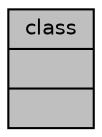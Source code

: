 digraph "class"
{
 // INTERACTIVE_SVG=YES
 // LATEX_PDF_SIZE
  edge [fontname="Helvetica",fontsize="10",labelfontname="Helvetica",labelfontsize="10"];
  node [fontname="Helvetica",fontsize="10",shape=record];
  Node1 [label="{class\n||}",height=0.2,width=0.4,color="black", fillcolor="grey75", style="filled", fontcolor="black",tooltip="Executive files related to the basic operations that are provided by GpgBasicOperator."];
}
